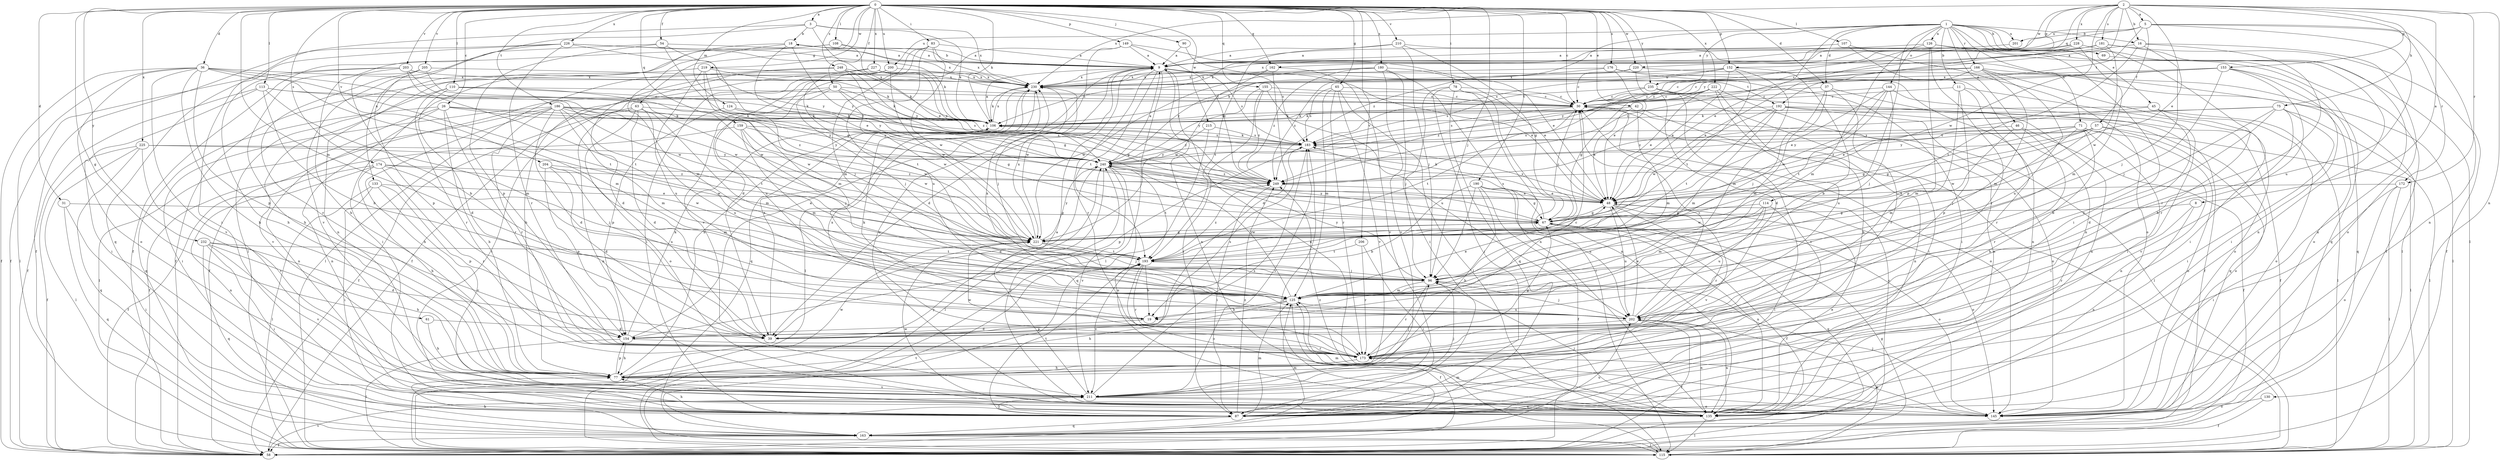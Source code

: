strict digraph  {
0;
1;
2;
3;
5;
8;
9;
11;
16;
18;
19;
26;
30;
31;
36;
37;
39;
42;
45;
46;
48;
50;
54;
57;
58;
61;
63;
65;
67;
69;
71;
75;
77;
78;
83;
87;
90;
96;
106;
107;
108;
110;
113;
114;
115;
124;
125;
126;
130;
133;
135;
144;
145;
149;
152;
153;
154;
155;
159;
162;
163;
166;
172;
173;
174;
176;
180;
181;
183;
186;
190;
192;
193;
200;
201;
202;
203;
204;
205;
206;
210;
211;
215;
219;
220;
221;
222;
225;
226;
227;
228;
230;
232;
235;
240;
248;
249;
0 -> 3  [label=a];
0 -> 26  [label=c];
0 -> 30  [label=c];
0 -> 31  [label=d];
0 -> 36  [label=d];
0 -> 37  [label=d];
0 -> 42  [label=e];
0 -> 50  [label=f];
0 -> 54  [label=f];
0 -> 61  [label=g];
0 -> 63  [label=g];
0 -> 65  [label=g];
0 -> 78  [label=i];
0 -> 83  [label=i];
0 -> 90  [label=j];
0 -> 96  [label=j];
0 -> 106  [label=k];
0 -> 107  [label=l];
0 -> 108  [label=l];
0 -> 110  [label=l];
0 -> 113  [label=l];
0 -> 124  [label=m];
0 -> 125  [label=m];
0 -> 149  [label=p];
0 -> 152  [label=p];
0 -> 155  [label=q];
0 -> 159  [label=q];
0 -> 162  [label=q];
0 -> 174  [label=s];
0 -> 176  [label=s];
0 -> 180  [label=s];
0 -> 186  [label=t];
0 -> 190  [label=t];
0 -> 200  [label=u];
0 -> 203  [label=v];
0 -> 204  [label=v];
0 -> 205  [label=v];
0 -> 206  [label=v];
0 -> 210  [label=v];
0 -> 215  [label=w];
0 -> 219  [label=w];
0 -> 220  [label=w];
0 -> 222  [label=x];
0 -> 225  [label=x];
0 -> 226  [label=x];
0 -> 227  [label=x];
0 -> 232  [label=y];
0 -> 235  [label=y];
0 -> 248  [label=z];
1 -> 11  [label=b];
1 -> 16  [label=b];
1 -> 37  [label=d];
1 -> 45  [label=e];
1 -> 46  [label=e];
1 -> 48  [label=e];
1 -> 69  [label=h];
1 -> 71  [label=h];
1 -> 87  [label=i];
1 -> 114  [label=l];
1 -> 115  [label=l];
1 -> 126  [label=n];
1 -> 144  [label=o];
1 -> 166  [label=r];
1 -> 200  [label=u];
1 -> 201  [label=u];
1 -> 235  [label=y];
1 -> 249  [label=z];
2 -> 5  [label=a];
2 -> 8  [label=a];
2 -> 16  [label=b];
2 -> 48  [label=e];
2 -> 75  [label=h];
2 -> 130  [label=n];
2 -> 152  [label=p];
2 -> 153  [label=p];
2 -> 172  [label=r];
2 -> 181  [label=s];
2 -> 220  [label=w];
2 -> 221  [label=w];
2 -> 228  [label=x];
2 -> 230  [label=x];
2 -> 240  [label=y];
2 -> 249  [label=z];
3 -> 18  [label=b];
3 -> 48  [label=e];
3 -> 87  [label=i];
3 -> 106  [label=k];
3 -> 133  [label=n];
3 -> 230  [label=x];
5 -> 57  [label=f];
5 -> 106  [label=k];
5 -> 135  [label=n];
5 -> 162  [label=q];
5 -> 172  [label=r];
5 -> 192  [label=t];
5 -> 201  [label=u];
5 -> 202  [label=u];
8 -> 67  [label=g];
8 -> 135  [label=n];
8 -> 173  [label=r];
9 -> 18  [label=b];
9 -> 39  [label=d];
9 -> 48  [label=e];
9 -> 115  [label=l];
9 -> 135  [label=n];
9 -> 173  [label=r];
9 -> 183  [label=s];
9 -> 192  [label=t];
9 -> 193  [label=t];
9 -> 221  [label=w];
9 -> 230  [label=x];
11 -> 30  [label=c];
11 -> 125  [label=m];
11 -> 145  [label=o];
11 -> 154  [label=p];
11 -> 173  [label=r];
16 -> 9  [label=a];
16 -> 96  [label=j];
16 -> 145  [label=o];
16 -> 173  [label=r];
16 -> 193  [label=t];
18 -> 9  [label=a];
18 -> 48  [label=e];
18 -> 125  [label=m];
18 -> 135  [label=n];
18 -> 230  [label=x];
18 -> 240  [label=y];
19 -> 39  [label=d];
19 -> 106  [label=k];
26 -> 77  [label=h];
26 -> 106  [label=k];
26 -> 115  [label=l];
26 -> 135  [label=n];
26 -> 163  [label=q];
26 -> 173  [label=r];
26 -> 221  [label=w];
26 -> 240  [label=y];
30 -> 106  [label=k];
30 -> 115  [label=l];
30 -> 145  [label=o];
30 -> 183  [label=s];
30 -> 193  [label=t];
31 -> 67  [label=g];
31 -> 87  [label=i];
31 -> 163  [label=q];
36 -> 58  [label=f];
36 -> 77  [label=h];
36 -> 115  [label=l];
36 -> 125  [label=m];
36 -> 145  [label=o];
36 -> 154  [label=p];
36 -> 193  [label=t];
36 -> 211  [label=v];
36 -> 221  [label=w];
36 -> 230  [label=x];
37 -> 30  [label=c];
37 -> 96  [label=j];
37 -> 125  [label=m];
37 -> 135  [label=n];
37 -> 173  [label=r];
39 -> 183  [label=s];
39 -> 230  [label=x];
42 -> 48  [label=e];
42 -> 106  [label=k];
42 -> 125  [label=m];
42 -> 135  [label=n];
45 -> 39  [label=d];
45 -> 48  [label=e];
45 -> 106  [label=k];
45 -> 115  [label=l];
45 -> 145  [label=o];
46 -> 58  [label=f];
46 -> 125  [label=m];
46 -> 173  [label=r];
46 -> 183  [label=s];
48 -> 67  [label=g];
48 -> 106  [label=k];
48 -> 145  [label=o];
48 -> 173  [label=r];
48 -> 183  [label=s];
48 -> 202  [label=u];
48 -> 211  [label=v];
50 -> 30  [label=c];
50 -> 58  [label=f];
50 -> 67  [label=g];
50 -> 87  [label=i];
50 -> 96  [label=j];
50 -> 106  [label=k];
50 -> 221  [label=w];
54 -> 9  [label=a];
54 -> 67  [label=g];
54 -> 77  [label=h];
54 -> 154  [label=p];
54 -> 249  [label=z];
57 -> 67  [label=g];
57 -> 115  [label=l];
57 -> 145  [label=o];
57 -> 183  [label=s];
57 -> 221  [label=w];
57 -> 240  [label=y];
57 -> 249  [label=z];
58 -> 30  [label=c];
58 -> 183  [label=s];
58 -> 211  [label=v];
61 -> 39  [label=d];
61 -> 77  [label=h];
63 -> 39  [label=d];
63 -> 58  [label=f];
63 -> 106  [label=k];
63 -> 125  [label=m];
63 -> 135  [label=n];
63 -> 145  [label=o];
63 -> 202  [label=u];
65 -> 30  [label=c];
65 -> 115  [label=l];
65 -> 125  [label=m];
65 -> 173  [label=r];
65 -> 183  [label=s];
65 -> 211  [label=v];
67 -> 30  [label=c];
67 -> 58  [label=f];
67 -> 135  [label=n];
67 -> 145  [label=o];
67 -> 163  [label=q];
67 -> 183  [label=s];
67 -> 221  [label=w];
67 -> 240  [label=y];
69 -> 135  [label=n];
71 -> 67  [label=g];
71 -> 77  [label=h];
71 -> 87  [label=i];
71 -> 96  [label=j];
71 -> 135  [label=n];
71 -> 145  [label=o];
71 -> 183  [label=s];
71 -> 240  [label=y];
75 -> 19  [label=b];
75 -> 87  [label=i];
75 -> 106  [label=k];
75 -> 115  [label=l];
75 -> 202  [label=u];
75 -> 211  [label=v];
75 -> 249  [label=z];
77 -> 96  [label=j];
77 -> 154  [label=p];
77 -> 211  [label=v];
77 -> 221  [label=w];
78 -> 30  [label=c];
78 -> 87  [label=i];
78 -> 96  [label=j];
78 -> 115  [label=l];
78 -> 135  [label=n];
78 -> 163  [label=q];
83 -> 9  [label=a];
83 -> 125  [label=m];
83 -> 202  [label=u];
83 -> 211  [label=v];
83 -> 221  [label=w];
83 -> 230  [label=x];
87 -> 77  [label=h];
87 -> 125  [label=m];
87 -> 163  [label=q];
87 -> 193  [label=t];
87 -> 249  [label=z];
90 -> 9  [label=a];
90 -> 183  [label=s];
96 -> 125  [label=m];
96 -> 173  [label=r];
96 -> 240  [label=y];
106 -> 9  [label=a];
106 -> 183  [label=s];
106 -> 230  [label=x];
107 -> 9  [label=a];
107 -> 135  [label=n];
107 -> 145  [label=o];
108 -> 9  [label=a];
108 -> 58  [label=f];
108 -> 115  [label=l];
108 -> 249  [label=z];
110 -> 30  [label=c];
110 -> 39  [label=d];
110 -> 106  [label=k];
110 -> 173  [label=r];
110 -> 211  [label=v];
110 -> 221  [label=w];
113 -> 19  [label=b];
113 -> 30  [label=c];
113 -> 58  [label=f];
113 -> 87  [label=i];
113 -> 125  [label=m];
113 -> 240  [label=y];
114 -> 67  [label=g];
114 -> 87  [label=i];
114 -> 125  [label=m];
114 -> 202  [label=u];
114 -> 221  [label=w];
115 -> 30  [label=c];
115 -> 67  [label=g];
115 -> 125  [label=m];
115 -> 193  [label=t];
115 -> 202  [label=u];
115 -> 240  [label=y];
124 -> 67  [label=g];
124 -> 106  [label=k];
124 -> 154  [label=p];
125 -> 19  [label=b];
125 -> 48  [label=e];
125 -> 58  [label=f];
125 -> 77  [label=h];
125 -> 202  [label=u];
125 -> 230  [label=x];
125 -> 240  [label=y];
126 -> 9  [label=a];
126 -> 58  [label=f];
126 -> 125  [label=m];
126 -> 154  [label=p];
126 -> 163  [label=q];
126 -> 173  [label=r];
130 -> 58  [label=f];
130 -> 145  [label=o];
133 -> 48  [label=e];
133 -> 87  [label=i];
133 -> 115  [label=l];
133 -> 154  [label=p];
133 -> 211  [label=v];
135 -> 48  [label=e];
135 -> 96  [label=j];
135 -> 115  [label=l];
135 -> 125  [label=m];
135 -> 202  [label=u];
135 -> 221  [label=w];
135 -> 249  [label=z];
144 -> 30  [label=c];
144 -> 48  [label=e];
144 -> 87  [label=i];
144 -> 96  [label=j];
144 -> 193  [label=t];
144 -> 221  [label=w];
145 -> 9  [label=a];
145 -> 96  [label=j];
145 -> 173  [label=r];
145 -> 240  [label=y];
149 -> 9  [label=a];
149 -> 39  [label=d];
149 -> 48  [label=e];
149 -> 145  [label=o];
149 -> 249  [label=z];
152 -> 19  [label=b];
152 -> 48  [label=e];
152 -> 106  [label=k];
152 -> 125  [label=m];
152 -> 193  [label=t];
152 -> 230  [label=x];
152 -> 249  [label=z];
153 -> 30  [label=c];
153 -> 87  [label=i];
153 -> 96  [label=j];
153 -> 163  [label=q];
153 -> 173  [label=r];
153 -> 230  [label=x];
153 -> 240  [label=y];
154 -> 9  [label=a];
154 -> 30  [label=c];
154 -> 77  [label=h];
154 -> 106  [label=k];
154 -> 115  [label=l];
154 -> 173  [label=r];
155 -> 30  [label=c];
155 -> 87  [label=i];
155 -> 202  [label=u];
155 -> 240  [label=y];
155 -> 249  [label=z];
159 -> 58  [label=f];
159 -> 96  [label=j];
159 -> 125  [label=m];
159 -> 183  [label=s];
159 -> 221  [label=w];
159 -> 240  [label=y];
162 -> 39  [label=d];
162 -> 211  [label=v];
162 -> 221  [label=w];
162 -> 230  [label=x];
163 -> 58  [label=f];
163 -> 77  [label=h];
163 -> 115  [label=l];
163 -> 125  [label=m];
163 -> 202  [label=u];
166 -> 30  [label=c];
166 -> 48  [label=e];
166 -> 87  [label=i];
166 -> 125  [label=m];
166 -> 145  [label=o];
166 -> 202  [label=u];
166 -> 230  [label=x];
172 -> 48  [label=e];
172 -> 87  [label=i];
172 -> 115  [label=l];
172 -> 145  [label=o];
173 -> 67  [label=g];
173 -> 77  [label=h];
173 -> 221  [label=w];
173 -> 230  [label=x];
174 -> 58  [label=f];
174 -> 77  [label=h];
174 -> 96  [label=j];
174 -> 135  [label=n];
174 -> 173  [label=r];
174 -> 221  [label=w];
174 -> 249  [label=z];
176 -> 48  [label=e];
176 -> 87  [label=i];
176 -> 135  [label=n];
176 -> 230  [label=x];
176 -> 240  [label=y];
180 -> 48  [label=e];
180 -> 87  [label=i];
180 -> 135  [label=n];
180 -> 211  [label=v];
180 -> 221  [label=w];
180 -> 230  [label=x];
180 -> 249  [label=z];
181 -> 9  [label=a];
181 -> 30  [label=c];
181 -> 58  [label=f];
181 -> 135  [label=n];
181 -> 221  [label=w];
181 -> 230  [label=x];
183 -> 106  [label=k];
183 -> 154  [label=p];
183 -> 211  [label=v];
183 -> 240  [label=y];
186 -> 39  [label=d];
186 -> 77  [label=h];
186 -> 87  [label=i];
186 -> 106  [label=k];
186 -> 125  [label=m];
186 -> 135  [label=n];
186 -> 173  [label=r];
186 -> 183  [label=s];
186 -> 193  [label=t];
186 -> 240  [label=y];
186 -> 249  [label=z];
190 -> 19  [label=b];
190 -> 48  [label=e];
190 -> 58  [label=f];
190 -> 67  [label=g];
190 -> 77  [label=h];
190 -> 96  [label=j];
190 -> 202  [label=u];
192 -> 58  [label=f];
192 -> 106  [label=k];
192 -> 125  [label=m];
192 -> 145  [label=o];
192 -> 163  [label=q];
192 -> 193  [label=t];
192 -> 221  [label=w];
193 -> 19  [label=b];
193 -> 96  [label=j];
193 -> 145  [label=o];
193 -> 173  [label=r];
193 -> 211  [label=v];
193 -> 249  [label=z];
200 -> 58  [label=f];
200 -> 87  [label=i];
200 -> 202  [label=u];
200 -> 221  [label=w];
200 -> 230  [label=x];
201 -> 9  [label=a];
202 -> 30  [label=c];
202 -> 48  [label=e];
202 -> 58  [label=f];
202 -> 96  [label=j];
202 -> 135  [label=n];
202 -> 154  [label=p];
203 -> 19  [label=b];
203 -> 58  [label=f];
203 -> 77  [label=h];
203 -> 193  [label=t];
203 -> 221  [label=w];
203 -> 230  [label=x];
204 -> 39  [label=d];
204 -> 125  [label=m];
204 -> 154  [label=p];
204 -> 202  [label=u];
204 -> 249  [label=z];
205 -> 77  [label=h];
205 -> 154  [label=p];
205 -> 173  [label=r];
205 -> 221  [label=w];
205 -> 230  [label=x];
206 -> 87  [label=i];
206 -> 173  [label=r];
206 -> 193  [label=t];
210 -> 9  [label=a];
210 -> 67  [label=g];
210 -> 96  [label=j];
210 -> 115  [label=l];
210 -> 193  [label=t];
211 -> 9  [label=a];
211 -> 87  [label=i];
211 -> 96  [label=j];
211 -> 135  [label=n];
211 -> 145  [label=o];
211 -> 183  [label=s];
215 -> 163  [label=q];
215 -> 183  [label=s];
215 -> 240  [label=y];
219 -> 58  [label=f];
219 -> 96  [label=j];
219 -> 106  [label=k];
219 -> 125  [label=m];
219 -> 202  [label=u];
219 -> 230  [label=x];
220 -> 30  [label=c];
220 -> 39  [label=d];
220 -> 115  [label=l];
220 -> 230  [label=x];
221 -> 67  [label=g];
221 -> 96  [label=j];
221 -> 193  [label=t];
221 -> 230  [label=x];
221 -> 240  [label=y];
222 -> 30  [label=c];
222 -> 48  [label=e];
222 -> 67  [label=g];
222 -> 77  [label=h];
222 -> 135  [label=n];
222 -> 202  [label=u];
222 -> 249  [label=z];
225 -> 58  [label=f];
225 -> 115  [label=l];
225 -> 163  [label=q];
225 -> 211  [label=v];
225 -> 221  [label=w];
225 -> 240  [label=y];
226 -> 9  [label=a];
226 -> 58  [label=f];
226 -> 106  [label=k];
226 -> 163  [label=q];
226 -> 173  [label=r];
226 -> 211  [label=v];
226 -> 240  [label=y];
227 -> 30  [label=c];
227 -> 77  [label=h];
227 -> 115  [label=l];
227 -> 193  [label=t];
227 -> 230  [label=x];
227 -> 249  [label=z];
228 -> 9  [label=a];
228 -> 77  [label=h];
228 -> 125  [label=m];
228 -> 183  [label=s];
228 -> 249  [label=z];
230 -> 30  [label=c];
230 -> 77  [label=h];
230 -> 96  [label=j];
230 -> 106  [label=k];
230 -> 115  [label=l];
230 -> 163  [label=q];
232 -> 39  [label=d];
232 -> 77  [label=h];
232 -> 87  [label=i];
232 -> 163  [label=q];
232 -> 193  [label=t];
232 -> 211  [label=v];
235 -> 30  [label=c];
235 -> 58  [label=f];
235 -> 87  [label=i];
235 -> 183  [label=s];
235 -> 211  [label=v];
240 -> 9  [label=a];
240 -> 39  [label=d];
240 -> 115  [label=l];
240 -> 135  [label=n];
240 -> 193  [label=t];
240 -> 211  [label=v];
240 -> 249  [label=z];
248 -> 39  [label=d];
248 -> 67  [label=g];
248 -> 87  [label=i];
248 -> 106  [label=k];
248 -> 230  [label=x];
248 -> 240  [label=y];
249 -> 48  [label=e];
249 -> 87  [label=i];
}
